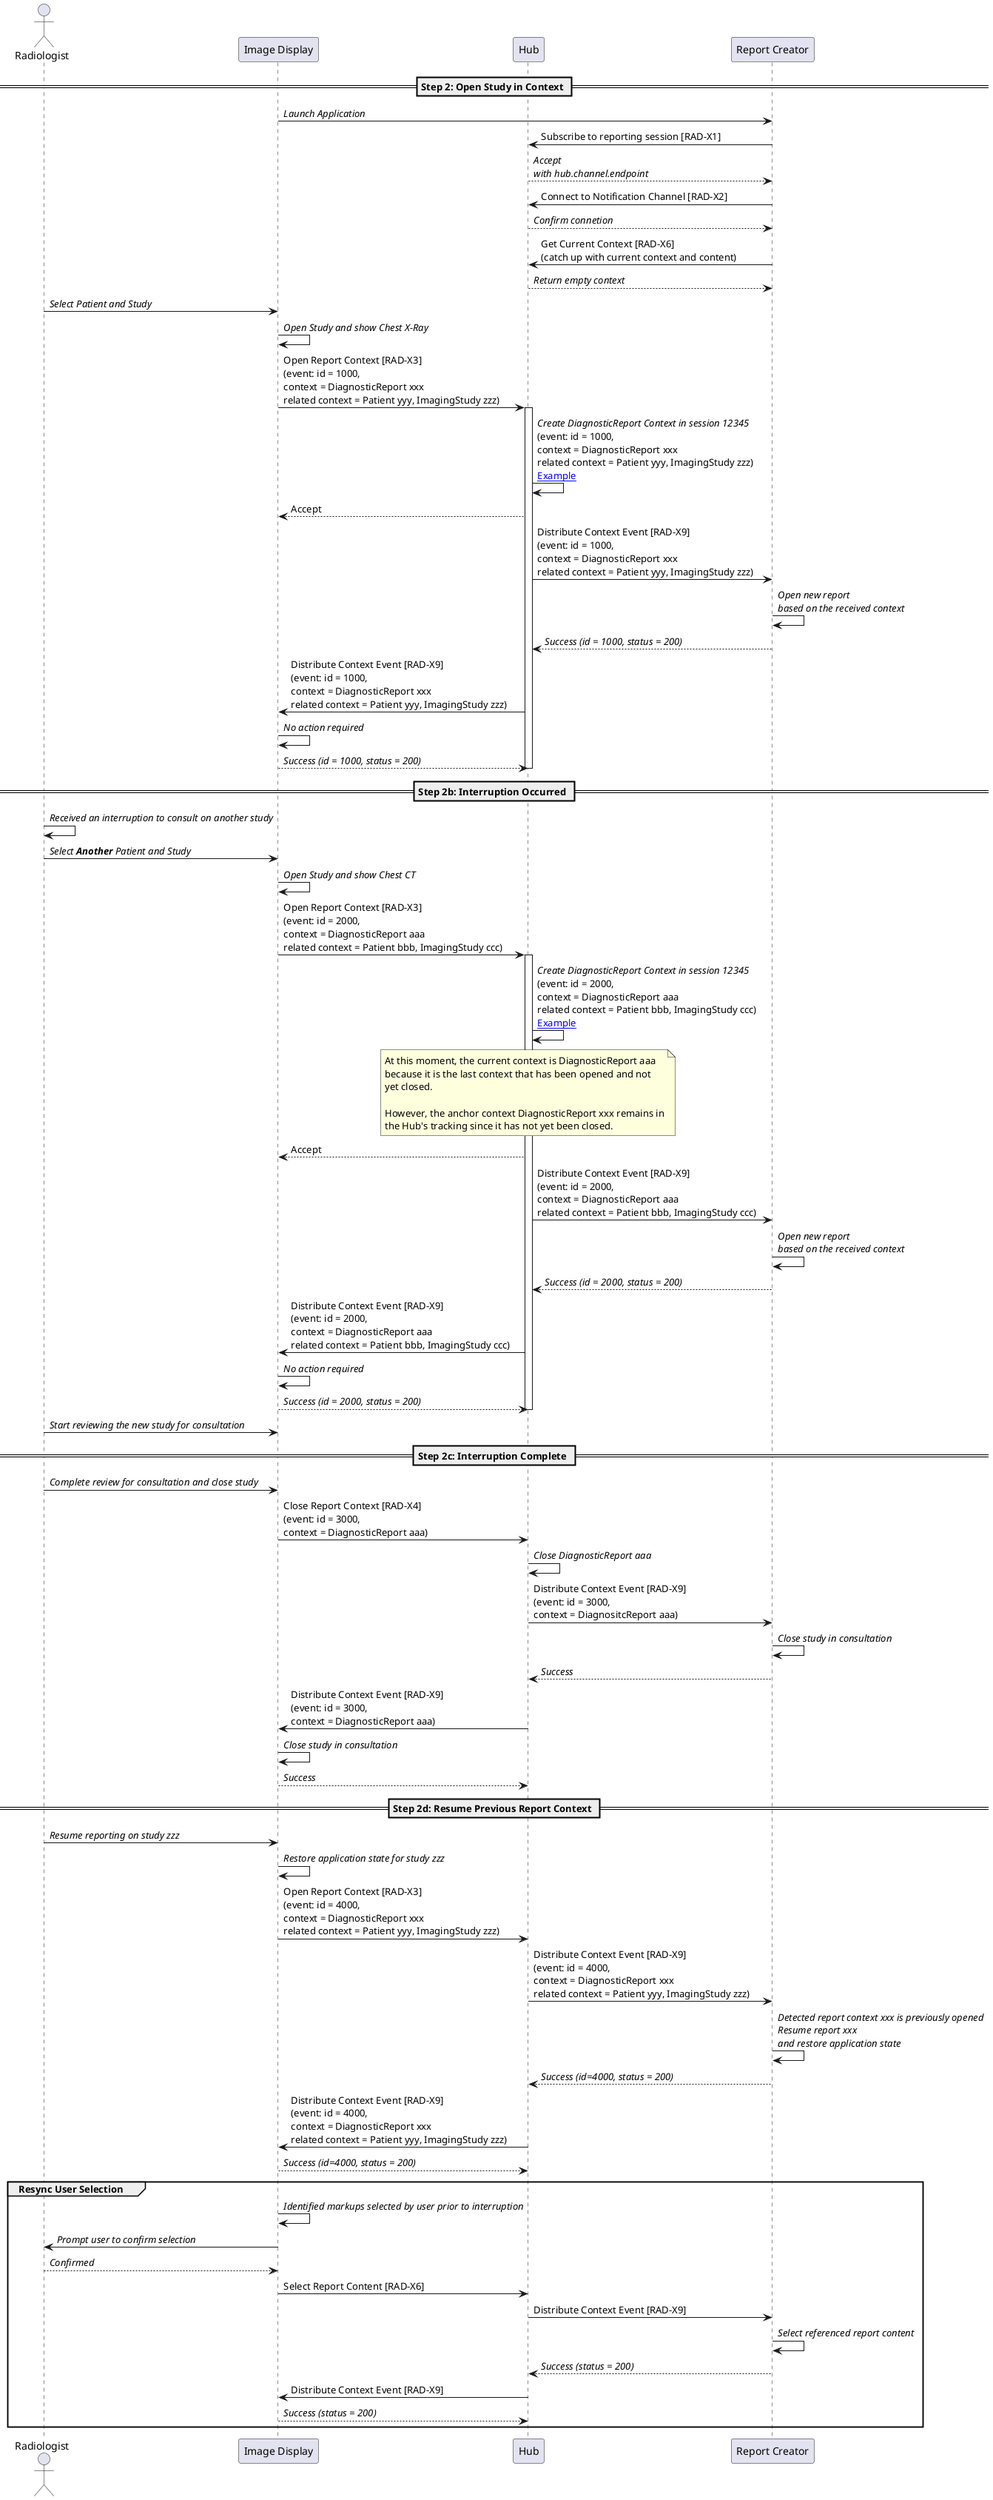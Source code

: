 @startuml

actor Radiologist as User
participant "Image Display" as PACS
participant "Hub" as Hub
participant "Report Creator" as Report

== Step 2: Open Study in Context ==

PACS->Report: //Launch Application//

Report->Hub: Subscribe to reporting session [RAD-X1]
Hub-->Report: //Accept//\n//with hub.channel.endpoint//
Report->Hub: Connect to Notification Channel [RAD-X2]
Hub-->Report: //Confirm connetion//

Report->Hub: Get Current Context [RAD-X6]\n(catch up with current context and content)
Hub-->Report: //Return empty context//

User->PACS: //Select Patient and Study//
PACS->PACS: //Open Study and show Chest X-Ray//

PACS->Hub: Open Report Context [RAD-X3]\n(event: id = 1000,\ncontext = DiagnosticReport xxx\nrelated context = Patient yyy, ImagingStudy zzz)
activate Hub

Hub->Hub: //Create DiagnosticReport Context in session 12345//\n(event: id = 1000,\ncontext = DiagnosticReport xxx\nrelated context = Patient yyy, ImagingStudy zzz)\n[[open_study_for_reporting.html#available-context-and-content-in-hub Example]]
Hub-->PACS: Accept

Hub->Report: Distribute Context Event [RAD-X9]\n(event: id = 1000,\ncontext = DiagnosticReport xxx\nrelated context = Patient yyy, ImagingStudy zzz)
Report->Report: //Open new report//\n//based on the received context//
Report-->Hub: //Success (id = 1000, status = 200)//

Hub->PACS: Distribute Context Event [RAD-X9]\n(event: id = 1000,\ncontext = DiagnosticReport xxx\nrelated context = Patient yyy, ImagingStudy zzz)
PACS->PACS: //No action required//
PACS-->Hub: //Success (id = 1000, status = 200)//
deactivate Hub

== Step 2b: Interruption Occurred ==

User->User: //Received an interruption to consult on another study//

User->PACS: //Select **Another** Patient and Study//
PACS->PACS: //Open Study and show Chest CT//

PACS->Hub: Open Report Context [RAD-X3]\n(event: id = 2000,\ncontext = DiagnosticReport aaa\nrelated context = Patient bbb, ImagingStudy ccc)
activate Hub

Hub->Hub: //Create DiagnosticReport Context in session 12345//\n(event: id = 2000,\ncontext = DiagnosticReport aaa\nrelated context = Patient bbb, ImagingStudy ccc)\n[[open_study_for_reporting.html#available-context-and-content-in-hub Example]]
note over Hub
At this moment, the current context is DiagnosticReport aaa
because it is the last context that has been opened and not
yet closed.

However, the anchor context DiagnosticReport xxx remains in
the Hub's tracking since it has not yet been closed.
end note
Hub-->PACS: Accept

Hub->Report: Distribute Context Event [RAD-X9]\n(event: id = 2000,\ncontext = DiagnosticReport aaa\nrelated context = Patient bbb, ImagingStudy ccc)
Report->Report: //Open new report//\n//based on the received context//
Report-->Hub: //Success (id = 2000, status = 200)//

Hub->PACS: Distribute Context Event [RAD-X9]\n(event: id = 2000,\ncontext = DiagnosticReport aaa\nrelated context = Patient bbb, ImagingStudy ccc)
PACS->PACS: //No action required//
PACS-->Hub: //Success (id = 2000, status = 200)//
deactivate Hub

User->PACS: //Start reviewing the new study for consultation//

== Step 2c: Interruption Complete ==

User->PACS: //Complete review for consultation and close study//

PACS->Hub: Close Report Context [RAD-X4]\n(event: id = 3000,\ncontext = DiagnosticReport aaa)
Hub->Hub: //Close DiagnosticReport aaa//

Hub->Report: Distribute Context Event [RAD-X9]\n(event: id = 3000,\ncontext = DiagnositcReport aaa)
Report->Report: //Close study in consultation//
Report-->Hub: //Success//

Hub->PACS: Distribute Context Event [RAD-X9]\n(event: id = 3000,\ncontext = DiagnosticReport aaa)
PACS->PACS: //Close study in consultation//
PACS-->Hub: //Success//

== Step 2d: Resume Previous Report Context ==

User->PACS: //Resume reporting on study zzz//
PACS->PACS: //Restore application state for study zzz//
PACS->Hub: Open Report Context [RAD-X3]\n(event: id = 4000,\ncontext = DiagnosticReport xxx\nrelated context = Patient yyy, ImagingStudy zzz)

Hub->Report: Distribute Context Event [RAD-X9]\n(event: id = 4000,\ncontext = DiagnosticReport xxx\nrelated context = Patient yyy, ImagingStudy zzz)
Report->Report: //Detected report context xxx is previously opened//\n//Resume report xxx//\n//and restore application state//
Report-->Hub: //Success (id=4000, status = 200)//
Hub->PACS: Distribute Context Event [RAD-X9]\n(event: id = 4000,\ncontext = DiagnosticReport xxx\nrelated context = Patient yyy, ImagingStudy zzz)
PACS-->Hub: //Success (id=4000, status = 200)//

group Resync User Selection
PACS->PACS: //Identified markups selected by user prior to interruption//
PACS->User: //Prompt user to confirm selection//
User-->PACS: //Confirmed//
PACS->Hub: Select Report Content [RAD-X6]

Hub->Report: Distribute Context Event [RAD-X9]
Report->Report: //Select referenced report content//
Report-->Hub: //Success (status = 200)//
Hub->PACS: Distribute Context Event [RAD-X9]
PACS-->Hub: //Success (status = 200)//
end group

@enduml